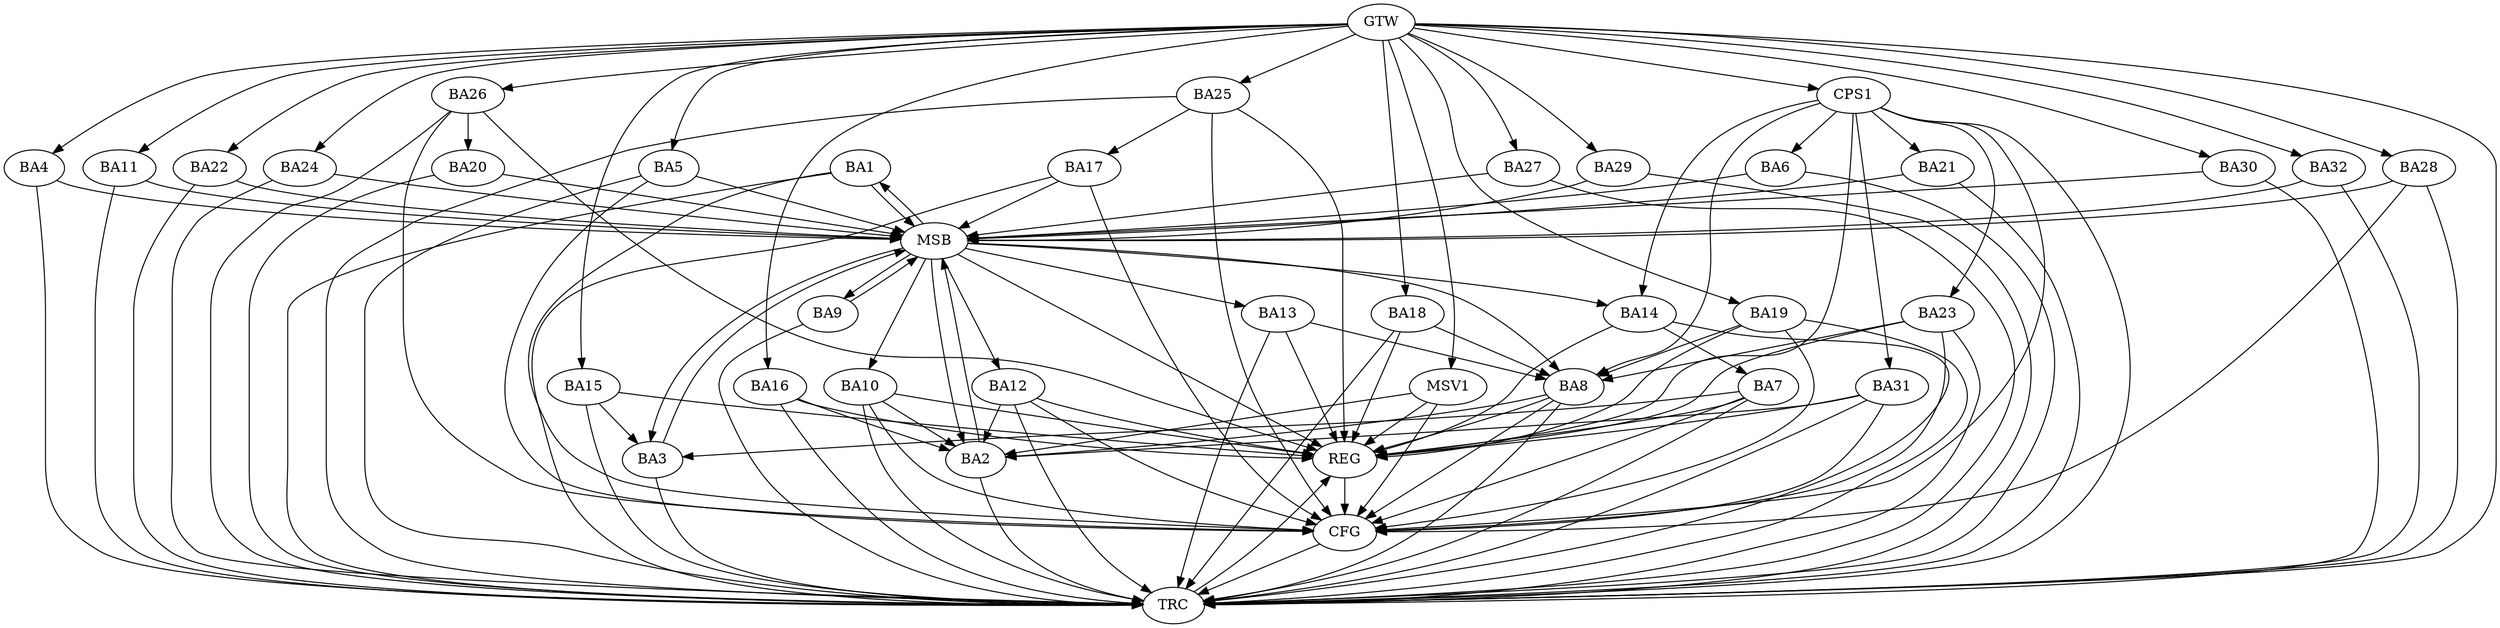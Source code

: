 strict digraph G {
  BA1 [ label="BA1" ];
  BA2 [ label="BA2" ];
  BA3 [ label="BA3" ];
  BA4 [ label="BA4" ];
  BA5 [ label="BA5" ];
  BA6 [ label="BA6" ];
  BA7 [ label="BA7" ];
  BA8 [ label="BA8" ];
  BA9 [ label="BA9" ];
  BA10 [ label="BA10" ];
  BA11 [ label="BA11" ];
  BA12 [ label="BA12" ];
  BA13 [ label="BA13" ];
  BA14 [ label="BA14" ];
  BA15 [ label="BA15" ];
  BA16 [ label="BA16" ];
  BA17 [ label="BA17" ];
  BA18 [ label="BA18" ];
  BA19 [ label="BA19" ];
  BA20 [ label="BA20" ];
  BA21 [ label="BA21" ];
  BA22 [ label="BA22" ];
  BA23 [ label="BA23" ];
  BA24 [ label="BA24" ];
  BA25 [ label="BA25" ];
  BA26 [ label="BA26" ];
  BA27 [ label="BA27" ];
  BA28 [ label="BA28" ];
  BA29 [ label="BA29" ];
  BA30 [ label="BA30" ];
  BA31 [ label="BA31" ];
  BA32 [ label="BA32" ];
  CPS1 [ label="CPS1" ];
  GTW [ label="GTW" ];
  REG [ label="REG" ];
  MSB [ label="MSB" ];
  CFG [ label="CFG" ];
  TRC [ label="TRC" ];
  MSV1 [ label="MSV1" ];
  BA7 -> BA3;
  BA8 -> BA2;
  BA10 -> BA2;
  BA12 -> BA2;
  BA13 -> BA8;
  BA14 -> BA7;
  BA15 -> BA3;
  BA16 -> BA2;
  BA18 -> BA8;
  BA19 -> BA8;
  BA23 -> BA8;
  BA25 -> BA17;
  BA26 -> BA20;
  BA31 -> BA2;
  CPS1 -> BA31;
  CPS1 -> BA21;
  CPS1 -> BA6;
  CPS1 -> BA8;
  CPS1 -> BA14;
  CPS1 -> BA23;
  GTW -> BA4;
  GTW -> BA5;
  GTW -> BA11;
  GTW -> BA15;
  GTW -> BA16;
  GTW -> BA18;
  GTW -> BA19;
  GTW -> BA22;
  GTW -> BA24;
  GTW -> BA25;
  GTW -> BA26;
  GTW -> BA27;
  GTW -> BA28;
  GTW -> BA29;
  GTW -> BA30;
  GTW -> BA32;
  GTW -> CPS1;
  BA7 -> REG;
  BA8 -> REG;
  BA10 -> REG;
  BA12 -> REG;
  BA13 -> REG;
  BA14 -> REG;
  BA15 -> REG;
  BA16 -> REG;
  BA18 -> REG;
  BA19 -> REG;
  BA23 -> REG;
  BA25 -> REG;
  BA26 -> REG;
  BA31 -> REG;
  CPS1 -> REG;
  BA1 -> MSB;
  MSB -> BA2;
  MSB -> REG;
  BA2 -> MSB;
  MSB -> BA1;
  BA3 -> MSB;
  BA4 -> MSB;
  BA5 -> MSB;
  BA6 -> MSB;
  BA9 -> MSB;
  BA11 -> MSB;
  MSB -> BA8;
  BA17 -> MSB;
  BA20 -> MSB;
  MSB -> BA12;
  BA21 -> MSB;
  MSB -> BA3;
  BA22 -> MSB;
  MSB -> BA13;
  BA24 -> MSB;
  MSB -> BA14;
  BA27 -> MSB;
  MSB -> BA10;
  BA28 -> MSB;
  BA29 -> MSB;
  MSB -> BA9;
  BA30 -> MSB;
  BA32 -> MSB;
  BA10 -> CFG;
  BA17 -> CFG;
  BA8 -> CFG;
  BA19 -> CFG;
  BA1 -> CFG;
  BA28 -> CFG;
  CPS1 -> CFG;
  BA26 -> CFG;
  BA12 -> CFG;
  BA23 -> CFG;
  BA7 -> CFG;
  BA5 -> CFG;
  BA25 -> CFG;
  BA31 -> CFG;
  REG -> CFG;
  BA1 -> TRC;
  BA2 -> TRC;
  BA3 -> TRC;
  BA4 -> TRC;
  BA5 -> TRC;
  BA6 -> TRC;
  BA7 -> TRC;
  BA8 -> TRC;
  BA9 -> TRC;
  BA10 -> TRC;
  BA11 -> TRC;
  BA12 -> TRC;
  BA13 -> TRC;
  BA14 -> TRC;
  BA15 -> TRC;
  BA16 -> TRC;
  BA17 -> TRC;
  BA18 -> TRC;
  BA19 -> TRC;
  BA20 -> TRC;
  BA21 -> TRC;
  BA22 -> TRC;
  BA23 -> TRC;
  BA24 -> TRC;
  BA25 -> TRC;
  BA26 -> TRC;
  BA27 -> TRC;
  BA28 -> TRC;
  BA29 -> TRC;
  BA30 -> TRC;
  BA31 -> TRC;
  BA32 -> TRC;
  CPS1 -> TRC;
  GTW -> TRC;
  CFG -> TRC;
  TRC -> REG;
  MSV1 -> BA2;
  GTW -> MSV1;
  MSV1 -> REG;
  MSV1 -> CFG;
}
